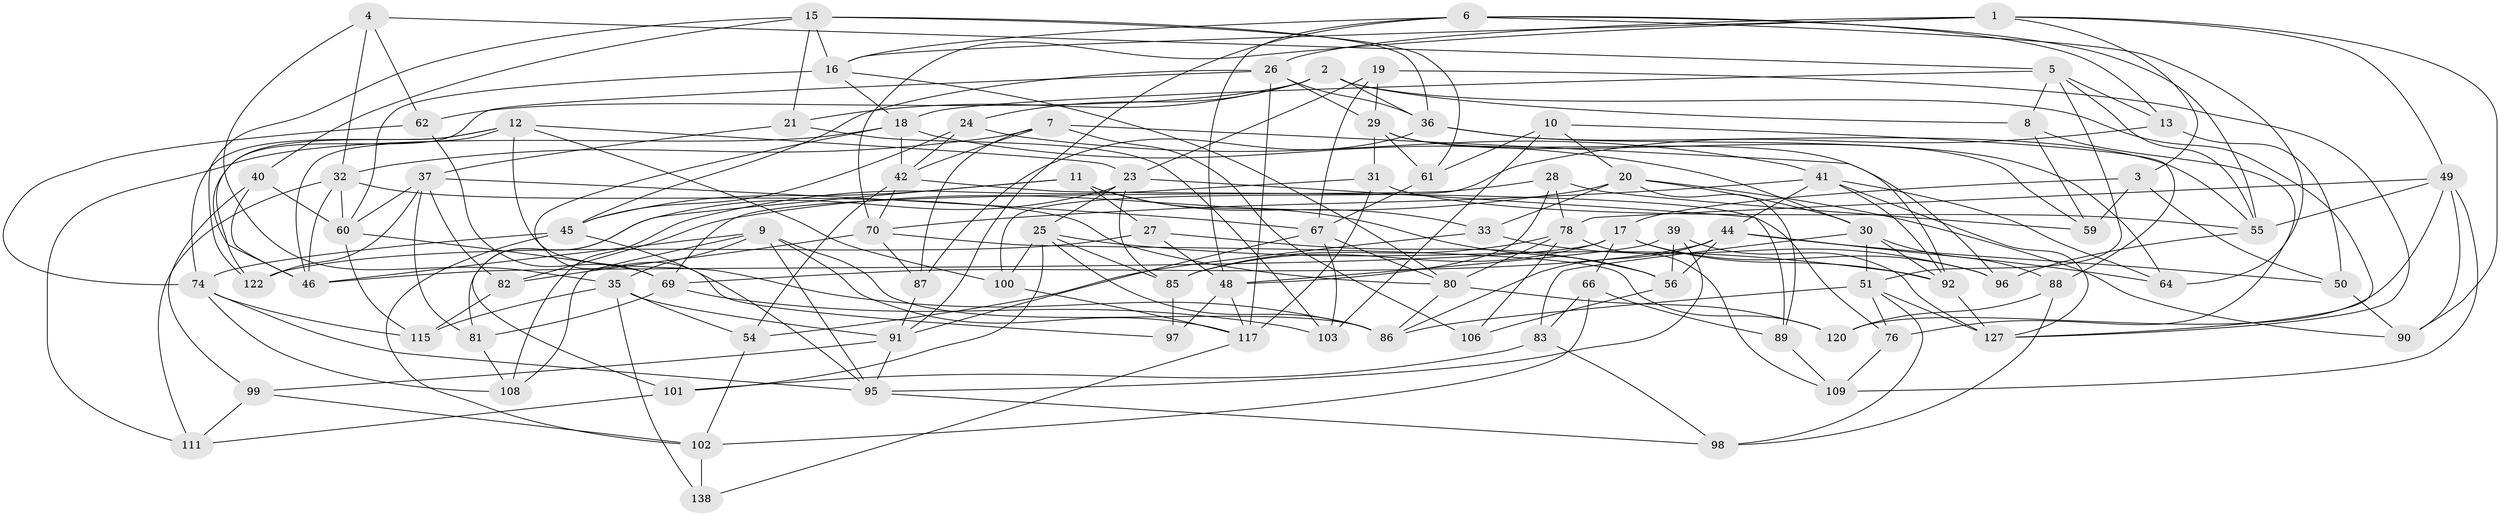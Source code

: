 // Generated by graph-tools (version 1.1) at 2025/24/03/03/25 07:24:30]
// undirected, 91 vertices, 225 edges
graph export_dot {
graph [start="1"]
  node [color=gray90,style=filled];
  1 [super="+14"];
  2 [super="+79"];
  3;
  4;
  5 [super="+52"];
  6 [super="+72"];
  7 [super="+116"];
  8;
  9 [super="+126"];
  10;
  11 [super="+133"];
  12 [super="+22"];
  13;
  15 [super="+47"];
  16 [super="+34"];
  17 [super="+71"];
  18 [super="+38"];
  19;
  20 [super="+73"];
  21;
  23 [super="+107"];
  24;
  25 [super="+110"];
  26 [super="+57"];
  27;
  28;
  29 [super="+65"];
  30 [super="+129"];
  31;
  32 [super="+128"];
  33;
  35 [super="+63"];
  36 [super="+43"];
  37 [super="+94"];
  39;
  40;
  41 [super="+118"];
  42 [super="+58"];
  44 [super="+131"];
  45 [super="+77"];
  46 [super="+68"];
  48 [super="+135"];
  49 [super="+53"];
  50;
  51 [super="+125"];
  54;
  55 [super="+134"];
  56 [super="+123"];
  59;
  60 [super="+114"];
  61;
  62;
  64;
  66;
  67 [super="+84"];
  69 [super="+113"];
  70 [super="+75"];
  74 [super="+119"];
  76;
  78 [super="+136"];
  80 [super="+104"];
  81;
  82;
  83;
  85 [super="+112"];
  86 [super="+124"];
  87;
  88;
  89;
  90;
  91 [super="+93"];
  92 [super="+137"];
  95 [super="+130"];
  96;
  97;
  98;
  99;
  100;
  101;
  102 [super="+105"];
  103;
  106;
  108;
  109;
  111;
  115;
  117 [super="+121"];
  120;
  122;
  127 [super="+132"];
  138;
  1 -- 26;
  1 -- 3;
  1 -- 90;
  1 -- 70;
  1 -- 49;
  1 -- 16;
  2 -- 24;
  2 -- 21;
  2 -- 127;
  2 -- 8;
  2 -- 36;
  2 -- 62;
  3 -- 50;
  3 -- 17;
  3 -- 59;
  4 -- 62;
  4 -- 5;
  4 -- 35;
  4 -- 32;
  5 -- 8;
  5 -- 13;
  5 -- 51;
  5 -- 18;
  5 -- 55;
  6 -- 48;
  6 -- 91;
  6 -- 64;
  6 -- 13;
  6 -- 55;
  6 -- 16;
  7 -- 106 [weight=2];
  7 -- 96;
  7 -- 87;
  7 -- 32;
  7 -- 42;
  8 -- 76;
  8 -- 59;
  9 -- 86;
  9 -- 95;
  9 -- 35;
  9 -- 108;
  9 -- 117;
  9 -- 46;
  10 -- 61;
  10 -- 20;
  10 -- 103;
  10 -- 88;
  11 -- 33;
  11 -- 27;
  11 -- 56 [weight=2];
  11 -- 101;
  11 -- 45;
  12 -- 122;
  12 -- 23;
  12 -- 100;
  12 -- 46;
  12 -- 74;
  12 -- 86;
  13 -- 100;
  13 -- 50;
  15 -- 40;
  15 -- 61;
  15 -- 122;
  15 -- 36;
  15 -- 21;
  15 -- 16;
  16 -- 60;
  16 -- 80;
  16 -- 18;
  17 -- 66;
  17 -- 96;
  17 -- 92;
  17 -- 85;
  17 -- 46;
  18 -- 111;
  18 -- 97;
  18 -- 42;
  18 -- 30;
  19 -- 23;
  19 -- 127;
  19 -- 29;
  19 -- 67;
  20 -- 82;
  20 -- 30;
  20 -- 89;
  20 -- 33;
  20 -- 90;
  21 -- 103;
  21 -- 37;
  23 -- 89;
  23 -- 81;
  23 -- 85;
  23 -- 25;
  24 -- 42;
  24 -- 45;
  24 -- 41;
  25 -- 100;
  25 -- 85;
  25 -- 101;
  25 -- 92;
  25 -- 86;
  26 -- 36;
  26 -- 45;
  26 -- 117;
  26 -- 29;
  26 -- 46;
  27 -- 122;
  27 -- 56;
  27 -- 48;
  28 -- 59;
  28 -- 48;
  28 -- 69;
  28 -- 78;
  29 -- 59;
  29 -- 61;
  29 -- 31;
  29 -- 92;
  30 -- 83;
  30 -- 88;
  30 -- 51;
  30 -- 92;
  31 -- 108;
  31 -- 117;
  31 -- 55;
  32 -- 111;
  32 -- 80;
  32 -- 60;
  32 -- 46;
  33 -- 54;
  33 -- 96;
  35 -- 91;
  35 -- 54;
  35 -- 115;
  35 -- 138;
  36 -- 64;
  36 -- 55;
  36 -- 87;
  37 -- 81;
  37 -- 82;
  37 -- 67;
  37 -- 122;
  37 -- 60;
  39 -- 48;
  39 -- 95;
  39 -- 56;
  39 -- 127;
  40 -- 46;
  40 -- 99;
  40 -- 60;
  41 -- 92;
  41 -- 70;
  41 -- 64;
  41 -- 44;
  41 -- 127;
  42 -- 76;
  42 -- 70;
  42 -- 54;
  44 -- 69;
  44 -- 56;
  44 -- 64;
  44 -- 50;
  44 -- 86;
  45 -- 74;
  45 -- 102;
  45 -- 95;
  48 -- 97;
  48 -- 117;
  49 -- 90;
  49 -- 120;
  49 -- 55;
  49 -- 109;
  49 -- 78;
  50 -- 90;
  51 -- 98;
  51 -- 76;
  51 -- 127;
  51 -- 86;
  54 -- 102;
  55 -- 96;
  56 -- 106;
  60 -- 69;
  60 -- 115;
  61 -- 67;
  62 -- 74;
  62 -- 69;
  66 -- 89;
  66 -- 83;
  66 -- 102;
  67 -- 91;
  67 -- 80;
  67 -- 103;
  69 -- 81;
  69 -- 103;
  70 -- 87;
  70 -- 120;
  70 -- 82;
  74 -- 108;
  74 -- 115;
  74 -- 95;
  76 -- 109;
  78 -- 106;
  78 -- 80;
  78 -- 109;
  78 -- 85;
  80 -- 120;
  80 -- 86;
  81 -- 108;
  82 -- 115;
  83 -- 98;
  83 -- 101;
  85 -- 97 [weight=2];
  87 -- 91;
  88 -- 98;
  88 -- 120;
  89 -- 109;
  91 -- 99;
  91 -- 95;
  92 -- 127;
  95 -- 98;
  99 -- 111;
  99 -- 102;
  100 -- 117;
  101 -- 111;
  102 -- 138 [weight=2];
  117 -- 138;
}
